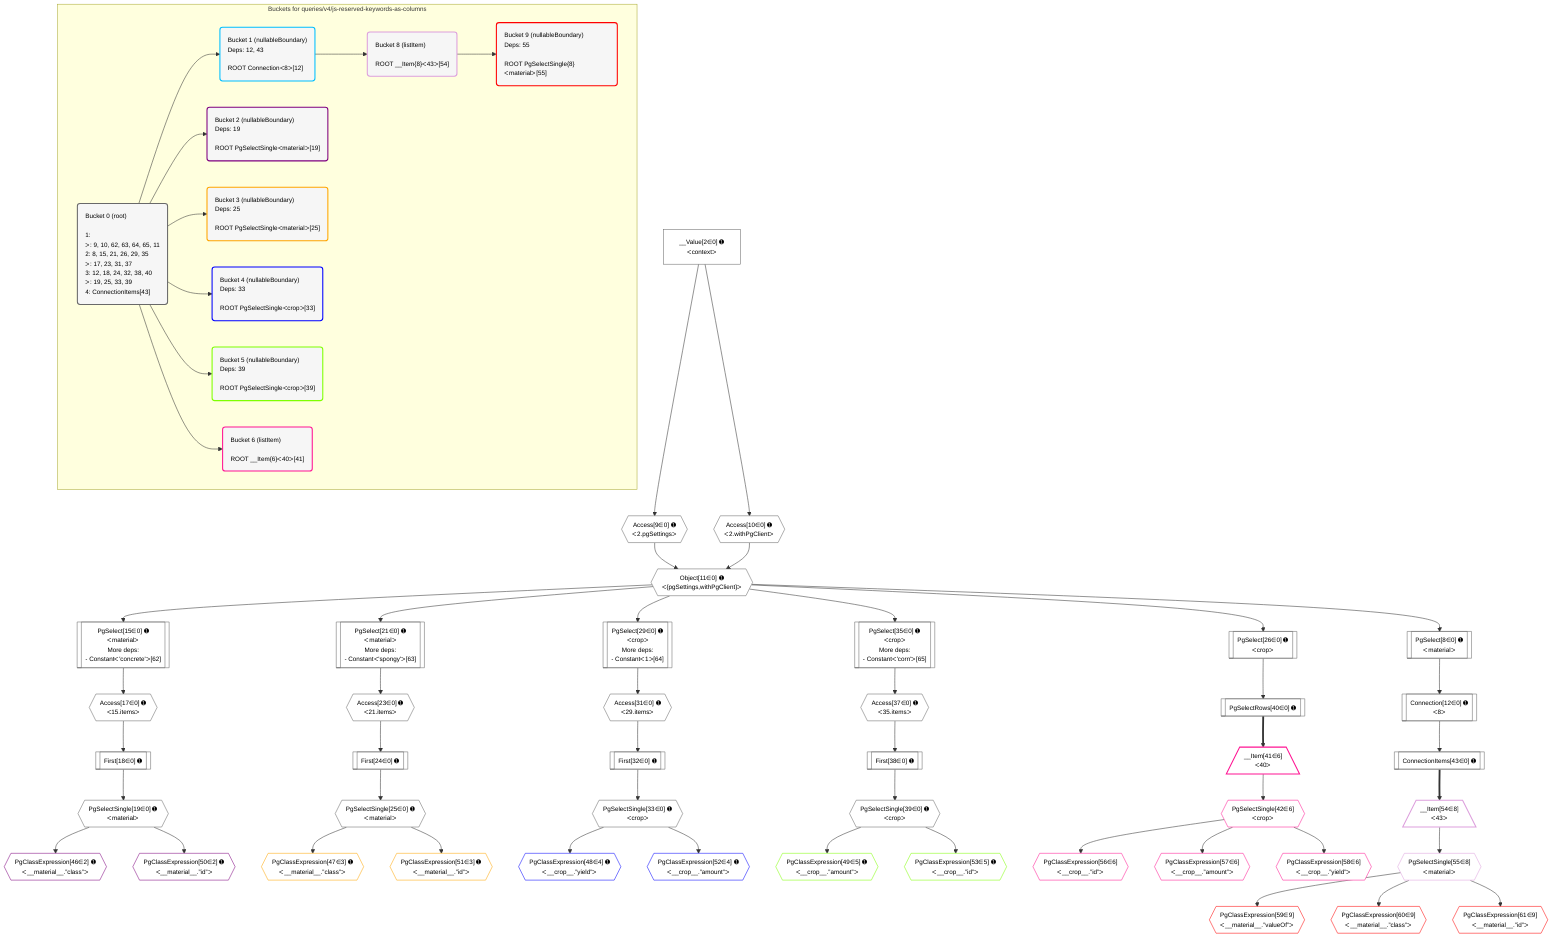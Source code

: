 %%{init: {'themeVariables': { 'fontSize': '12px'}}}%%
graph TD
    classDef path fill:#eee,stroke:#000,color:#000
    classDef plan fill:#fff,stroke-width:1px,color:#000
    classDef itemplan fill:#fff,stroke-width:2px,color:#000
    classDef unbatchedplan fill:#dff,stroke-width:1px,color:#000
    classDef sideeffectplan fill:#fcc,stroke-width:2px,color:#000
    classDef bucket fill:#f6f6f6,color:#000,stroke-width:2px,text-align:left

    subgraph "Buckets for queries/v4/js-reserved-keywords-as-columns"
    Bucket0("Bucket 0 (root)<br /><br />1: <br />ᐳ: 9, 10, 62, 63, 64, 65, 11<br />2: 8, 15, 21, 26, 29, 35<br />ᐳ: 17, 23, 31, 37<br />3: 12, 18, 24, 32, 38, 40<br />ᐳ: 19, 25, 33, 39<br />4: ConnectionItems[43]"):::bucket
    Bucket1("Bucket 1 (nullableBoundary)<br />Deps: 12, 43<br /><br />ROOT Connectionᐸ8ᐳ[12]"):::bucket
    Bucket2("Bucket 2 (nullableBoundary)<br />Deps: 19<br /><br />ROOT PgSelectSingleᐸmaterialᐳ[19]"):::bucket
    Bucket3("Bucket 3 (nullableBoundary)<br />Deps: 25<br /><br />ROOT PgSelectSingleᐸmaterialᐳ[25]"):::bucket
    Bucket4("Bucket 4 (nullableBoundary)<br />Deps: 33<br /><br />ROOT PgSelectSingleᐸcropᐳ[33]"):::bucket
    Bucket5("Bucket 5 (nullableBoundary)<br />Deps: 39<br /><br />ROOT PgSelectSingleᐸcropᐳ[39]"):::bucket
    Bucket6("Bucket 6 (listItem)<br /><br />ROOT __Item{6}ᐸ40ᐳ[41]"):::bucket
    Bucket8("Bucket 8 (listItem)<br /><br />ROOT __Item{8}ᐸ43ᐳ[54]"):::bucket
    Bucket9("Bucket 9 (nullableBoundary)<br />Deps: 55<br /><br />ROOT PgSelectSingle{8}ᐸmaterialᐳ[55]"):::bucket
    end
    Bucket0 --> Bucket1 & Bucket2 & Bucket3 & Bucket4 & Bucket5 & Bucket6
    Bucket1 --> Bucket8
    Bucket8 --> Bucket9

    %% plan dependencies
    Object11{{"Object[11∈0] ➊<br />ᐸ{pgSettings,withPgClient}ᐳ"}}:::plan
    Access9{{"Access[9∈0] ➊<br />ᐸ2.pgSettingsᐳ"}}:::plan
    Access10{{"Access[10∈0] ➊<br />ᐸ2.withPgClientᐳ"}}:::plan
    Access9 & Access10 --> Object11
    PgSelect15[["PgSelect[15∈0] ➊<br />ᐸmaterialᐳ<br />More deps:<br />- Constantᐸ'concrete'ᐳ[62]"]]:::plan
    Object11 --> PgSelect15
    PgSelect21[["PgSelect[21∈0] ➊<br />ᐸmaterialᐳ<br />More deps:<br />- Constantᐸ'spongy'ᐳ[63]"]]:::plan
    Object11 --> PgSelect21
    PgSelect29[["PgSelect[29∈0] ➊<br />ᐸcropᐳ<br />More deps:<br />- Constantᐸ1ᐳ[64]"]]:::plan
    Object11 --> PgSelect29
    PgSelect35[["PgSelect[35∈0] ➊<br />ᐸcropᐳ<br />More deps:<br />- Constantᐸ'corn'ᐳ[65]"]]:::plan
    Object11 --> PgSelect35
    PgSelect8[["PgSelect[8∈0] ➊<br />ᐸmaterialᐳ"]]:::plan
    Object11 --> PgSelect8
    __Value2["__Value[2∈0] ➊<br />ᐸcontextᐳ"]:::plan
    __Value2 --> Access9
    __Value2 --> Access10
    Connection12[["Connection[12∈0] ➊<br />ᐸ8ᐳ"]]:::plan
    PgSelect8 --> Connection12
    Access17{{"Access[17∈0] ➊<br />ᐸ15.itemsᐳ"}}:::plan
    PgSelect15 --> Access17
    First18[["First[18∈0] ➊"]]:::plan
    Access17 --> First18
    PgSelectSingle19{{"PgSelectSingle[19∈0] ➊<br />ᐸmaterialᐳ"}}:::plan
    First18 --> PgSelectSingle19
    Access23{{"Access[23∈0] ➊<br />ᐸ21.itemsᐳ"}}:::plan
    PgSelect21 --> Access23
    First24[["First[24∈0] ➊"]]:::plan
    Access23 --> First24
    PgSelectSingle25{{"PgSelectSingle[25∈0] ➊<br />ᐸmaterialᐳ"}}:::plan
    First24 --> PgSelectSingle25
    PgSelect26[["PgSelect[26∈0] ➊<br />ᐸcropᐳ"]]:::plan
    Object11 --> PgSelect26
    Access31{{"Access[31∈0] ➊<br />ᐸ29.itemsᐳ"}}:::plan
    PgSelect29 --> Access31
    First32[["First[32∈0] ➊"]]:::plan
    Access31 --> First32
    PgSelectSingle33{{"PgSelectSingle[33∈0] ➊<br />ᐸcropᐳ"}}:::plan
    First32 --> PgSelectSingle33
    Access37{{"Access[37∈0] ➊<br />ᐸ35.itemsᐳ"}}:::plan
    PgSelect35 --> Access37
    First38[["First[38∈0] ➊"]]:::plan
    Access37 --> First38
    PgSelectSingle39{{"PgSelectSingle[39∈0] ➊<br />ᐸcropᐳ"}}:::plan
    First38 --> PgSelectSingle39
    PgSelectRows40[["PgSelectRows[40∈0] ➊"]]:::plan
    PgSelect26 --> PgSelectRows40
    ConnectionItems43[["ConnectionItems[43∈0] ➊"]]:::plan
    Connection12 --> ConnectionItems43
    PgClassExpression46{{"PgClassExpression[46∈2] ➊<br />ᐸ__material__.”class”ᐳ"}}:::plan
    PgSelectSingle19 --> PgClassExpression46
    PgClassExpression50{{"PgClassExpression[50∈2] ➊<br />ᐸ__material__.”id”ᐳ"}}:::plan
    PgSelectSingle19 --> PgClassExpression50
    PgClassExpression47{{"PgClassExpression[47∈3] ➊<br />ᐸ__material__.”class”ᐳ"}}:::plan
    PgSelectSingle25 --> PgClassExpression47
    PgClassExpression51{{"PgClassExpression[51∈3] ➊<br />ᐸ__material__.”id”ᐳ"}}:::plan
    PgSelectSingle25 --> PgClassExpression51
    PgClassExpression48{{"PgClassExpression[48∈4] ➊<br />ᐸ__crop__.”yield”ᐳ"}}:::plan
    PgSelectSingle33 --> PgClassExpression48
    PgClassExpression52{{"PgClassExpression[52∈4] ➊<br />ᐸ__crop__.”amount”ᐳ"}}:::plan
    PgSelectSingle33 --> PgClassExpression52
    PgClassExpression49{{"PgClassExpression[49∈5] ➊<br />ᐸ__crop__.”amount”ᐳ"}}:::plan
    PgSelectSingle39 --> PgClassExpression49
    PgClassExpression53{{"PgClassExpression[53∈5] ➊<br />ᐸ__crop__.”id”ᐳ"}}:::plan
    PgSelectSingle39 --> PgClassExpression53
    __Item41[/"__Item[41∈6]<br />ᐸ40ᐳ"\]:::itemplan
    PgSelectRows40 ==> __Item41
    PgSelectSingle42{{"PgSelectSingle[42∈6]<br />ᐸcropᐳ"}}:::plan
    __Item41 --> PgSelectSingle42
    PgClassExpression56{{"PgClassExpression[56∈6]<br />ᐸ__crop__.”id”ᐳ"}}:::plan
    PgSelectSingle42 --> PgClassExpression56
    PgClassExpression57{{"PgClassExpression[57∈6]<br />ᐸ__crop__.”amount”ᐳ"}}:::plan
    PgSelectSingle42 --> PgClassExpression57
    PgClassExpression58{{"PgClassExpression[58∈6]<br />ᐸ__crop__.”yield”ᐳ"}}:::plan
    PgSelectSingle42 --> PgClassExpression58
    __Item54[/"__Item[54∈8]<br />ᐸ43ᐳ"\]:::itemplan
    ConnectionItems43 ==> __Item54
    PgSelectSingle55{{"PgSelectSingle[55∈8]<br />ᐸmaterialᐳ"}}:::plan
    __Item54 --> PgSelectSingle55
    PgClassExpression59{{"PgClassExpression[59∈9]<br />ᐸ__material__.”valueOf”ᐳ"}}:::plan
    PgSelectSingle55 --> PgClassExpression59
    PgClassExpression60{{"PgClassExpression[60∈9]<br />ᐸ__material__.”class”ᐳ"}}:::plan
    PgSelectSingle55 --> PgClassExpression60
    PgClassExpression61{{"PgClassExpression[61∈9]<br />ᐸ__material__.”id”ᐳ"}}:::plan
    PgSelectSingle55 --> PgClassExpression61

    %% define steps
    classDef bucket0 stroke:#696969
    class Bucket0,__Value2,PgSelect8,Access9,Access10,Object11,Connection12,PgSelect15,Access17,First18,PgSelectSingle19,PgSelect21,Access23,First24,PgSelectSingle25,PgSelect26,PgSelect29,Access31,First32,PgSelectSingle33,PgSelect35,Access37,First38,PgSelectSingle39,PgSelectRows40,ConnectionItems43 bucket0
    classDef bucket1 stroke:#00bfff
    class Bucket1 bucket1
    classDef bucket2 stroke:#7f007f
    class Bucket2,PgClassExpression46,PgClassExpression50 bucket2
    classDef bucket3 stroke:#ffa500
    class Bucket3,PgClassExpression47,PgClassExpression51 bucket3
    classDef bucket4 stroke:#0000ff
    class Bucket4,PgClassExpression48,PgClassExpression52 bucket4
    classDef bucket5 stroke:#7fff00
    class Bucket5,PgClassExpression49,PgClassExpression53 bucket5
    classDef bucket6 stroke:#ff1493
    class Bucket6,__Item41,PgSelectSingle42,PgClassExpression56,PgClassExpression57,PgClassExpression58 bucket6
    classDef bucket8 stroke:#dda0dd
    class Bucket8,__Item54,PgSelectSingle55 bucket8
    classDef bucket9 stroke:#ff0000
    class Bucket9,PgClassExpression59,PgClassExpression60,PgClassExpression61 bucket9
